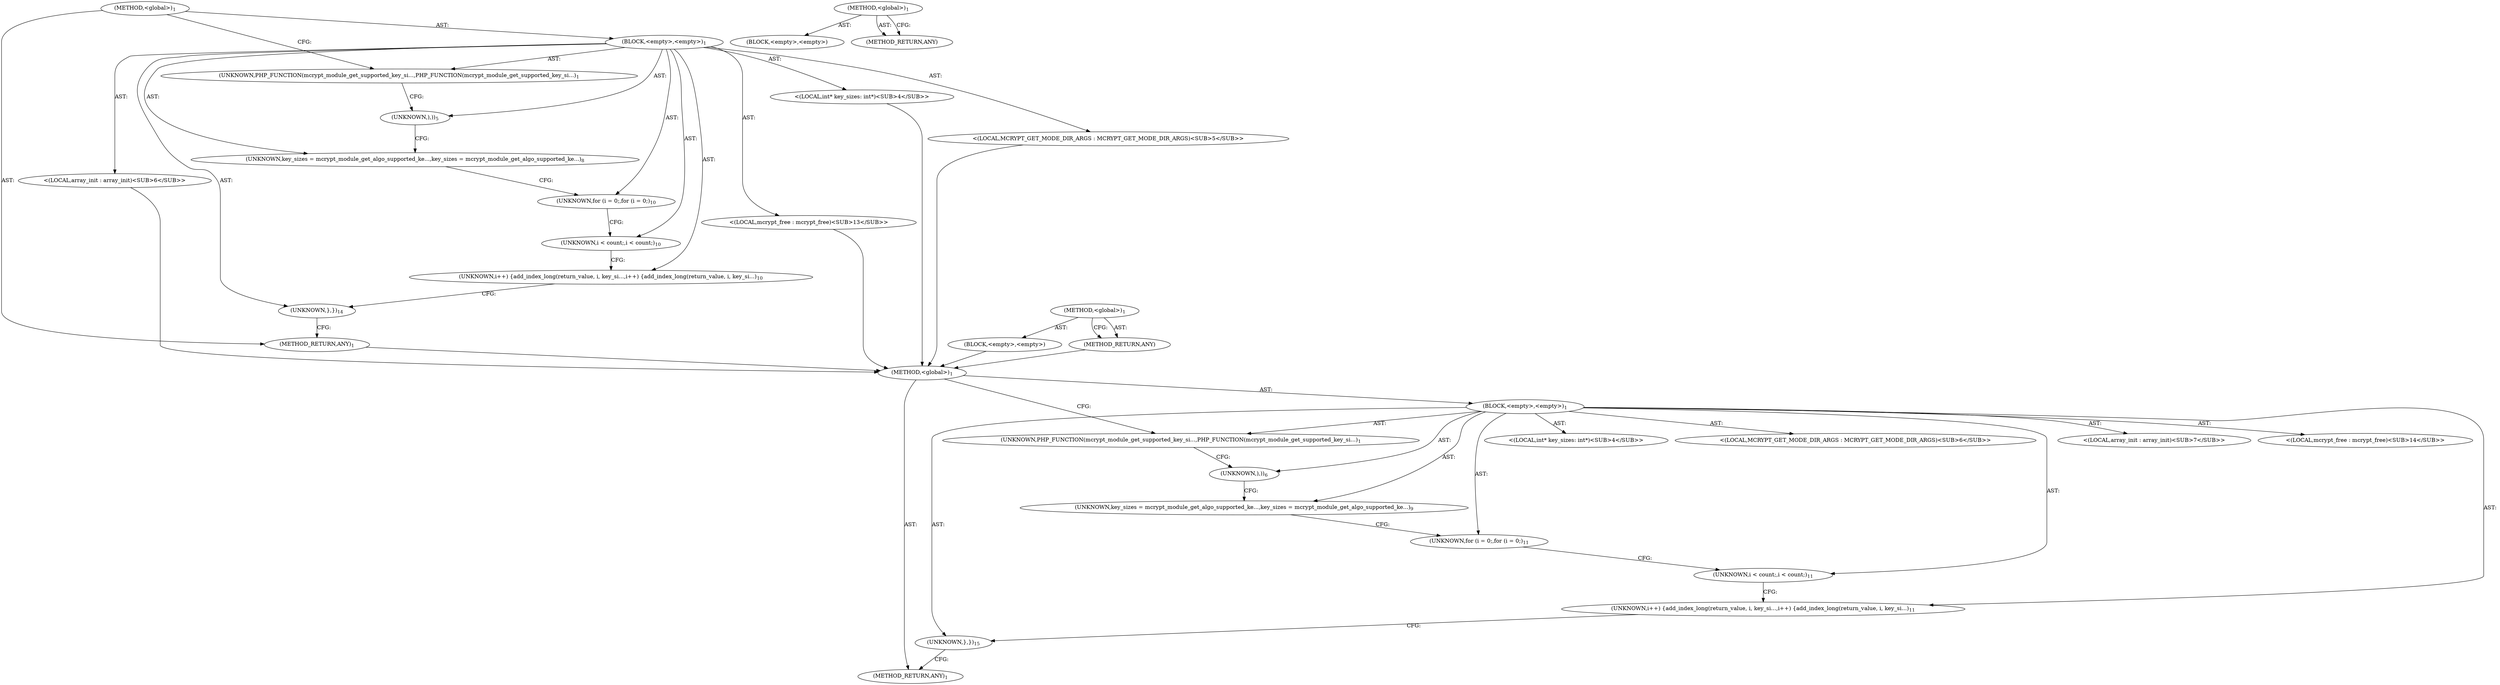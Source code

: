 digraph "&lt;global&gt;" {
vulnerable_6 [label=<(METHOD,&lt;global&gt;)<SUB>1</SUB>>];
vulnerable_7 [label=<(BLOCK,&lt;empty&gt;,&lt;empty&gt;)<SUB>1</SUB>>];
vulnerable_8 [label=<(UNKNOWN,PHP_FUNCTION(mcrypt_module_get_supported_key_si...,PHP_FUNCTION(mcrypt_module_get_supported_key_si...)<SUB>1</SUB>>];
vulnerable_9 [label="<(LOCAL,int* key_sizes: int*)<SUB>4</SUB>>"];
vulnerable_10 [label="<(LOCAL,MCRYPT_GET_MODE_DIR_ARGS : MCRYPT_GET_MODE_DIR_ARGS)<SUB>5</SUB>>"];
vulnerable_11 [label=<(UNKNOWN,),))<SUB>5</SUB>>];
vulnerable_12 [label="<(LOCAL,array_init : array_init)<SUB>6</SUB>>"];
vulnerable_13 [label=<(UNKNOWN,key_sizes = mcrypt_module_get_algo_supported_ke...,key_sizes = mcrypt_module_get_algo_supported_ke...)<SUB>8</SUB>>];
vulnerable_14 [label=<(UNKNOWN,for (i = 0;,for (i = 0;)<SUB>10</SUB>>];
vulnerable_15 [label=<(UNKNOWN,i &lt; count;,i &lt; count;)<SUB>10</SUB>>];
vulnerable_16 [label=<(UNKNOWN,i++) {
		add_index_long(return_value, i, key_si...,i++) {
		add_index_long(return_value, i, key_si...)<SUB>10</SUB>>];
vulnerable_17 [label="<(LOCAL,mcrypt_free : mcrypt_free)<SUB>13</SUB>>"];
vulnerable_18 [label=<(UNKNOWN,},})<SUB>14</SUB>>];
vulnerable_19 [label=<(METHOD_RETURN,ANY)<SUB>1</SUB>>];
vulnerable_32 [label=<(METHOD,&lt;global&gt;)<SUB>1</SUB>>];
vulnerable_33 [label=<(BLOCK,&lt;empty&gt;,&lt;empty&gt;)>];
vulnerable_34 [label=<(METHOD_RETURN,ANY)>];
fixed_6 [label=<(METHOD,&lt;global&gt;)<SUB>1</SUB>>];
fixed_7 [label=<(BLOCK,&lt;empty&gt;,&lt;empty&gt;)<SUB>1</SUB>>];
fixed_8 [label=<(UNKNOWN,PHP_FUNCTION(mcrypt_module_get_supported_key_si...,PHP_FUNCTION(mcrypt_module_get_supported_key_si...)<SUB>1</SUB>>];
fixed_9 [label="<(LOCAL,int* key_sizes: int*)<SUB>4</SUB>>"];
fixed_10 [label="<(LOCAL,MCRYPT_GET_MODE_DIR_ARGS : MCRYPT_GET_MODE_DIR_ARGS)<SUB>6</SUB>>"];
fixed_11 [label=<(UNKNOWN,),))<SUB>6</SUB>>];
fixed_12 [label="<(LOCAL,array_init : array_init)<SUB>7</SUB>>"];
fixed_13 [label=<(UNKNOWN,key_sizes = mcrypt_module_get_algo_supported_ke...,key_sizes = mcrypt_module_get_algo_supported_ke...)<SUB>9</SUB>>];
fixed_14 [label=<(UNKNOWN,for (i = 0;,for (i = 0;)<SUB>11</SUB>>];
fixed_15 [label=<(UNKNOWN,i &lt; count;,i &lt; count;)<SUB>11</SUB>>];
fixed_16 [label=<(UNKNOWN,i++) {
		add_index_long(return_value, i, key_si...,i++) {
		add_index_long(return_value, i, key_si...)<SUB>11</SUB>>];
fixed_17 [label="<(LOCAL,mcrypt_free : mcrypt_free)<SUB>14</SUB>>"];
fixed_18 [label=<(UNKNOWN,},})<SUB>15</SUB>>];
fixed_19 [label=<(METHOD_RETURN,ANY)<SUB>1</SUB>>];
fixed_32 [label=<(METHOD,&lt;global&gt;)<SUB>1</SUB>>];
fixed_33 [label=<(BLOCK,&lt;empty&gt;,&lt;empty&gt;)>];
fixed_34 [label=<(METHOD_RETURN,ANY)>];
vulnerable_6 -> vulnerable_7  [key=0, label="AST: "];
vulnerable_6 -> vulnerable_19  [key=0, label="AST: "];
vulnerable_6 -> vulnerable_8  [key=0, label="CFG: "];
vulnerable_7 -> vulnerable_8  [key=0, label="AST: "];
vulnerable_7 -> vulnerable_9  [key=0, label="AST: "];
vulnerable_7 -> vulnerable_10  [key=0, label="AST: "];
vulnerable_7 -> vulnerable_11  [key=0, label="AST: "];
vulnerable_7 -> vulnerable_12  [key=0, label="AST: "];
vulnerable_7 -> vulnerable_13  [key=0, label="AST: "];
vulnerable_7 -> vulnerable_14  [key=0, label="AST: "];
vulnerable_7 -> vulnerable_15  [key=0, label="AST: "];
vulnerable_7 -> vulnerable_16  [key=0, label="AST: "];
vulnerable_7 -> vulnerable_17  [key=0, label="AST: "];
vulnerable_7 -> vulnerable_18  [key=0, label="AST: "];
vulnerable_8 -> vulnerable_11  [key=0, label="CFG: "];
vulnerable_9 -> fixed_6  [key=0];
vulnerable_10 -> fixed_6  [key=0];
vulnerable_11 -> vulnerable_13  [key=0, label="CFG: "];
vulnerable_12 -> fixed_6  [key=0];
vulnerable_13 -> vulnerable_14  [key=0, label="CFG: "];
vulnerable_14 -> vulnerable_15  [key=0, label="CFG: "];
vulnerable_15 -> vulnerable_16  [key=0, label="CFG: "];
vulnerable_16 -> vulnerable_18  [key=0, label="CFG: "];
vulnerable_17 -> fixed_6  [key=0];
vulnerable_18 -> vulnerable_19  [key=0, label="CFG: "];
vulnerable_19 -> fixed_6  [key=0];
vulnerable_32 -> vulnerable_33  [key=0, label="AST: "];
vulnerable_32 -> vulnerable_34  [key=0, label="AST: "];
vulnerable_32 -> vulnerable_34  [key=1, label="CFG: "];
vulnerable_33 -> fixed_6  [key=0];
vulnerable_34 -> fixed_6  [key=0];
fixed_6 -> fixed_7  [key=0, label="AST: "];
fixed_6 -> fixed_19  [key=0, label="AST: "];
fixed_6 -> fixed_8  [key=0, label="CFG: "];
fixed_7 -> fixed_8  [key=0, label="AST: "];
fixed_7 -> fixed_9  [key=0, label="AST: "];
fixed_7 -> fixed_10  [key=0, label="AST: "];
fixed_7 -> fixed_11  [key=0, label="AST: "];
fixed_7 -> fixed_12  [key=0, label="AST: "];
fixed_7 -> fixed_13  [key=0, label="AST: "];
fixed_7 -> fixed_14  [key=0, label="AST: "];
fixed_7 -> fixed_15  [key=0, label="AST: "];
fixed_7 -> fixed_16  [key=0, label="AST: "];
fixed_7 -> fixed_17  [key=0, label="AST: "];
fixed_7 -> fixed_18  [key=0, label="AST: "];
fixed_8 -> fixed_11  [key=0, label="CFG: "];
fixed_11 -> fixed_13  [key=0, label="CFG: "];
fixed_13 -> fixed_14  [key=0, label="CFG: "];
fixed_14 -> fixed_15  [key=0, label="CFG: "];
fixed_15 -> fixed_16  [key=0, label="CFG: "];
fixed_16 -> fixed_18  [key=0, label="CFG: "];
fixed_18 -> fixed_19  [key=0, label="CFG: "];
fixed_32 -> fixed_33  [key=0, label="AST: "];
fixed_32 -> fixed_34  [key=0, label="AST: "];
fixed_32 -> fixed_34  [key=1, label="CFG: "];
}
